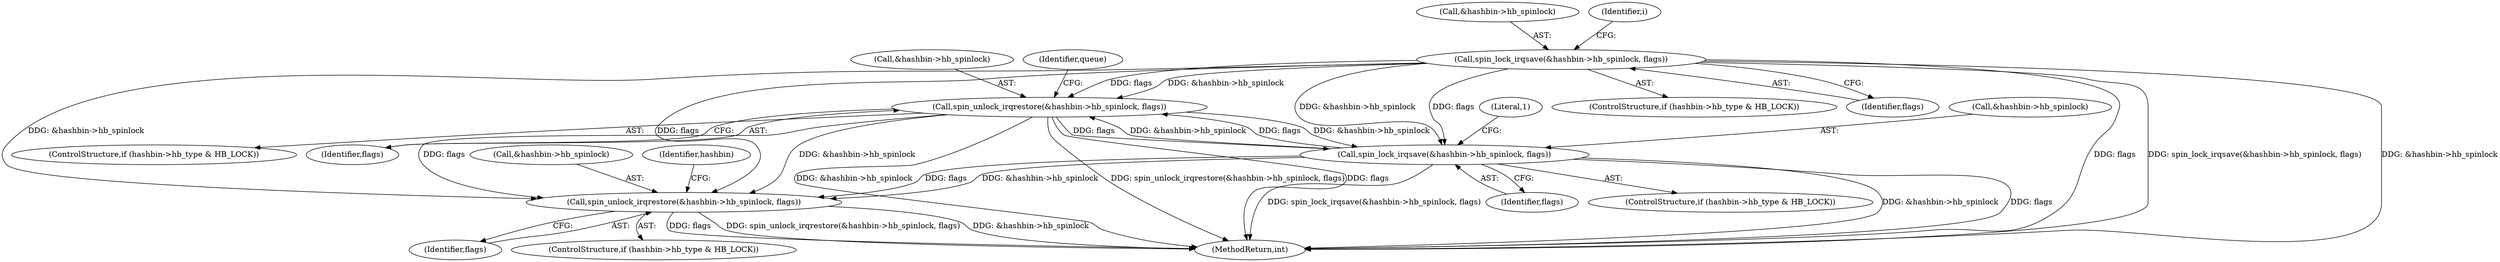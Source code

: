 digraph "0_linux_4c03b862b12f980456f9de92db6d508a4999b788@pointer" {
"1000127" [label="(Call,spin_lock_irqsave(&hashbin->hb_spinlock, flags))"];
"1000170" [label="(Call,spin_unlock_irqrestore(&hashbin->hb_spinlock, flags))"];
"1000184" [label="(Call,spin_lock_irqsave(&hashbin->hb_spinlock, flags))"];
"1000206" [label="(Call,spin_unlock_irqrestore(&hashbin->hb_spinlock, flags))"];
"1000177" [label="(Identifier,queue)"];
"1000164" [label="(ControlStructure,if (hashbin->hb_type & HB_LOCK))"];
"1000170" [label="(Call,spin_unlock_irqrestore(&hashbin->hb_spinlock, flags))"];
"1000200" [label="(ControlStructure,if (hashbin->hb_type & HB_LOCK))"];
"1000144" [label="(Literal,1)"];
"1000206" [label="(Call,spin_unlock_irqrestore(&hashbin->hb_spinlock, flags))"];
"1000207" [label="(Call,&hashbin->hb_spinlock)"];
"1000128" [label="(Call,&hashbin->hb_spinlock)"];
"1000213" [label="(Identifier,hashbin)"];
"1000171" [label="(Call,&hashbin->hb_spinlock)"];
"1000178" [label="(ControlStructure,if (hashbin->hb_type & HB_LOCK))"];
"1000121" [label="(ControlStructure,if (hashbin->hb_type & HB_LOCK))"];
"1000185" [label="(Call,&hashbin->hb_spinlock)"];
"1000216" [label="(MethodReturn,int)"];
"1000135" [label="(Identifier,i)"];
"1000132" [label="(Identifier,flags)"];
"1000184" [label="(Call,spin_lock_irqsave(&hashbin->hb_spinlock, flags))"];
"1000127" [label="(Call,spin_lock_irqsave(&hashbin->hb_spinlock, flags))"];
"1000189" [label="(Identifier,flags)"];
"1000175" [label="(Identifier,flags)"];
"1000211" [label="(Identifier,flags)"];
"1000127" -> "1000121"  [label="AST: "];
"1000127" -> "1000132"  [label="CFG: "];
"1000128" -> "1000127"  [label="AST: "];
"1000132" -> "1000127"  [label="AST: "];
"1000135" -> "1000127"  [label="CFG: "];
"1000127" -> "1000216"  [label="DDG: flags"];
"1000127" -> "1000216"  [label="DDG: spin_lock_irqsave(&hashbin->hb_spinlock, flags)"];
"1000127" -> "1000216"  [label="DDG: &hashbin->hb_spinlock"];
"1000127" -> "1000170"  [label="DDG: &hashbin->hb_spinlock"];
"1000127" -> "1000170"  [label="DDG: flags"];
"1000127" -> "1000184"  [label="DDG: &hashbin->hb_spinlock"];
"1000127" -> "1000184"  [label="DDG: flags"];
"1000127" -> "1000206"  [label="DDG: &hashbin->hb_spinlock"];
"1000127" -> "1000206"  [label="DDG: flags"];
"1000170" -> "1000164"  [label="AST: "];
"1000170" -> "1000175"  [label="CFG: "];
"1000171" -> "1000170"  [label="AST: "];
"1000175" -> "1000170"  [label="AST: "];
"1000177" -> "1000170"  [label="CFG: "];
"1000170" -> "1000216"  [label="DDG: &hashbin->hb_spinlock"];
"1000170" -> "1000216"  [label="DDG: spin_unlock_irqrestore(&hashbin->hb_spinlock, flags)"];
"1000170" -> "1000216"  [label="DDG: flags"];
"1000184" -> "1000170"  [label="DDG: &hashbin->hb_spinlock"];
"1000184" -> "1000170"  [label="DDG: flags"];
"1000170" -> "1000184"  [label="DDG: &hashbin->hb_spinlock"];
"1000170" -> "1000184"  [label="DDG: flags"];
"1000170" -> "1000206"  [label="DDG: &hashbin->hb_spinlock"];
"1000170" -> "1000206"  [label="DDG: flags"];
"1000184" -> "1000178"  [label="AST: "];
"1000184" -> "1000189"  [label="CFG: "];
"1000185" -> "1000184"  [label="AST: "];
"1000189" -> "1000184"  [label="AST: "];
"1000144" -> "1000184"  [label="CFG: "];
"1000184" -> "1000216"  [label="DDG: &hashbin->hb_spinlock"];
"1000184" -> "1000216"  [label="DDG: flags"];
"1000184" -> "1000216"  [label="DDG: spin_lock_irqsave(&hashbin->hb_spinlock, flags)"];
"1000184" -> "1000206"  [label="DDG: &hashbin->hb_spinlock"];
"1000184" -> "1000206"  [label="DDG: flags"];
"1000206" -> "1000200"  [label="AST: "];
"1000206" -> "1000211"  [label="CFG: "];
"1000207" -> "1000206"  [label="AST: "];
"1000211" -> "1000206"  [label="AST: "];
"1000213" -> "1000206"  [label="CFG: "];
"1000206" -> "1000216"  [label="DDG: spin_unlock_irqrestore(&hashbin->hb_spinlock, flags)"];
"1000206" -> "1000216"  [label="DDG: &hashbin->hb_spinlock"];
"1000206" -> "1000216"  [label="DDG: flags"];
}
